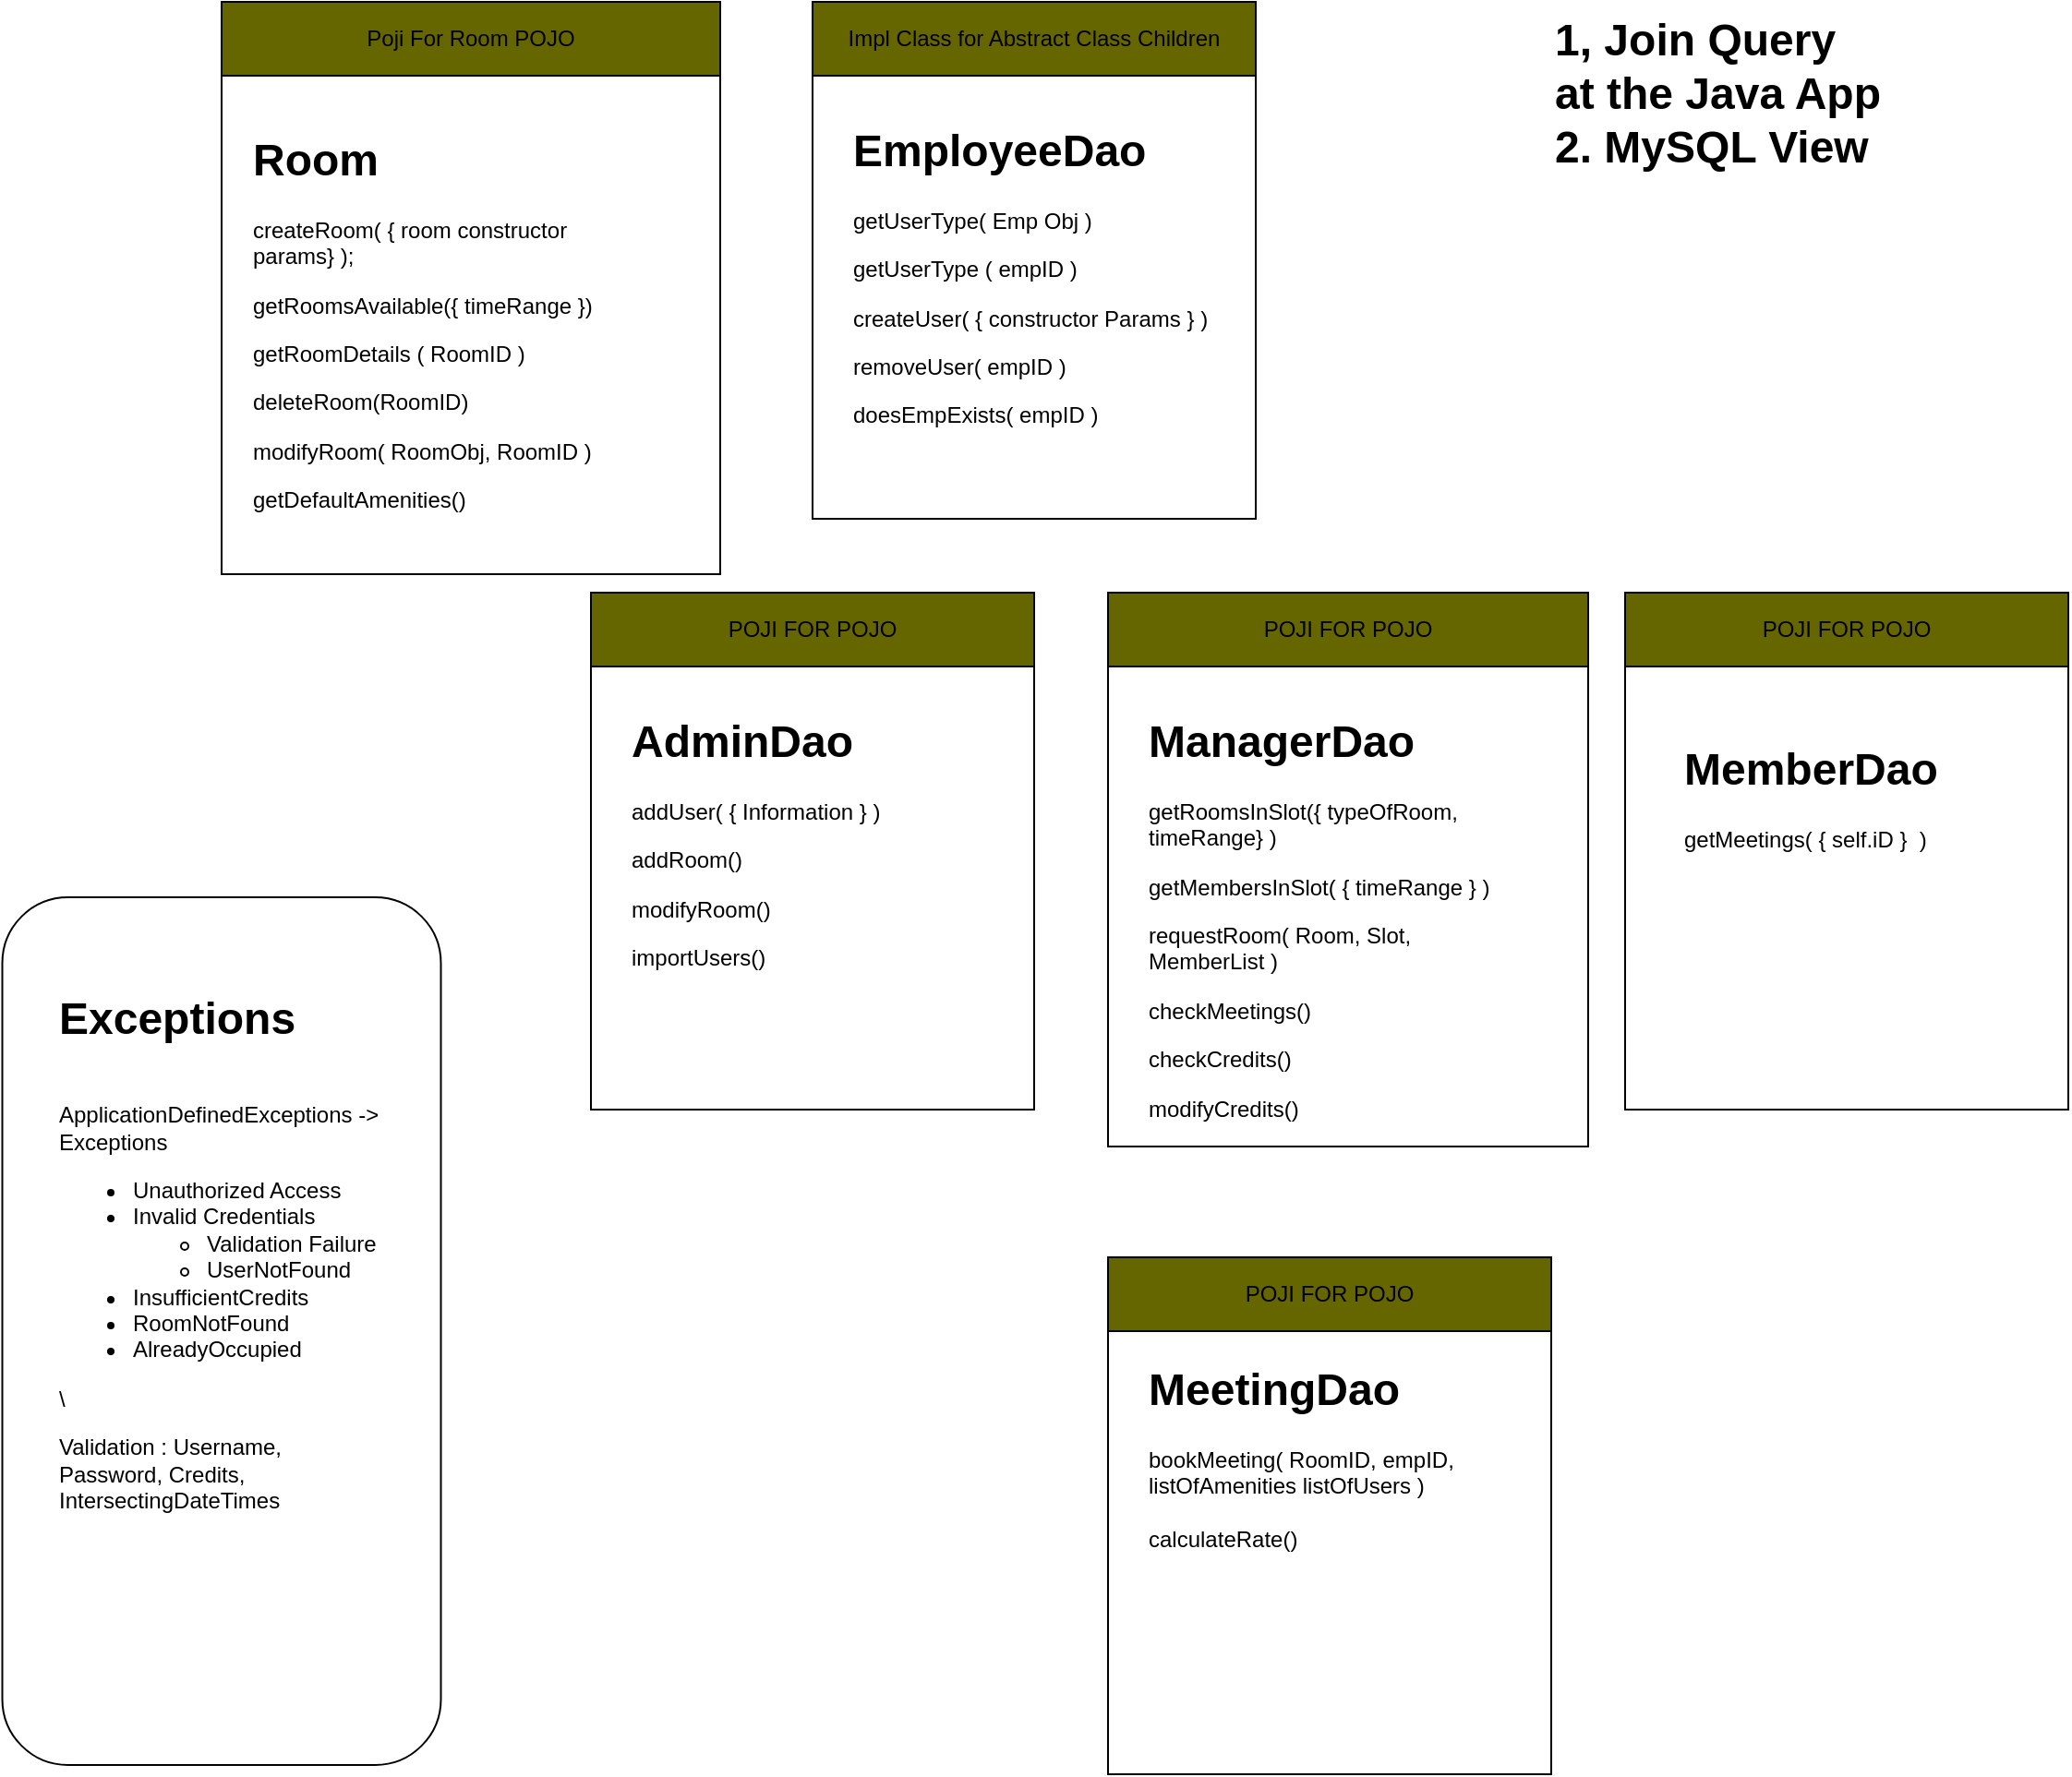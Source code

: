 <mxfile version="24.7.7">
  <diagram name="Page-1" id="VnxqMwNDB-gfd3Vyn0yv">
    <mxGraphModel dx="1638" dy="803" grid="1" gridSize="10" guides="1" tooltips="1" connect="1" arrows="1" fold="1" page="1" pageScale="1" pageWidth="1169" pageHeight="827" math="0" shadow="0">
      <root>
        <mxCell id="0" />
        <mxCell id="1" parent="0" />
        <mxCell id="7o61B-lWUKbeZZ_4rg1I-1" value="" style="whiteSpace=wrap;html=1;aspect=fixed;" parent="1" vertex="1">
          <mxGeometry x="120" y="160" width="270" height="270" as="geometry" />
        </mxCell>
        <mxCell id="7o61B-lWUKbeZZ_4rg1I-2" value="&lt;h1 style=&quot;margin-top: 0px;&quot;&gt;Room&lt;/h1&gt;&lt;p&gt;createRoom( { room constructor params} );&lt;/p&gt;&lt;p&gt;getRoomsAvailable({ timeRange })&lt;/p&gt;&lt;p&gt;getRoomDetails ( RoomID )&lt;/p&gt;&lt;p&gt;deleteRoom(RoomID)&lt;/p&gt;&lt;p&gt;modifyRoom( RoomObj, RoomID )&lt;/p&gt;&lt;p&gt;getDefaultAmenities()&lt;/p&gt;" style="text;html=1;whiteSpace=wrap;overflow=hidden;rounded=0;" parent="1" vertex="1">
          <mxGeometry x="135" y="185" width="210" height="235" as="geometry" />
        </mxCell>
        <mxCell id="7o61B-lWUKbeZZ_4rg1I-3" value="" style="whiteSpace=wrap;html=1;aspect=fixed;" parent="1" vertex="1">
          <mxGeometry x="440" y="160" width="240" height="240" as="geometry" />
        </mxCell>
        <mxCell id="7o61B-lWUKbeZZ_4rg1I-5" value="&lt;h1 style=&quot;margin-top: 0px;&quot;&gt;EmployeeDao&lt;/h1&gt;&lt;p&gt;getUserType( Emp Obj )&lt;/p&gt;&lt;p&gt;getUserType ( empID&amp;nbsp;&lt;span style=&quot;background-color: initial;&quot;&gt;)&lt;/span&gt;&lt;/p&gt;&lt;p&gt;createUser( { constructor Params } )&amp;nbsp;&lt;/p&gt;&lt;p&gt;removeUser( empID )&lt;/p&gt;&lt;p&gt;doesEmpExists( empID )&lt;/p&gt;" style="text;html=1;whiteSpace=wrap;overflow=hidden;rounded=0;" parent="1" vertex="1">
          <mxGeometry x="460" y="180" width="200" height="200" as="geometry" />
        </mxCell>
        <mxCell id="7o61B-lWUKbeZZ_4rg1I-6" value="Poji For Room POJO" style="text;html=1;align=center;verticalAlign=middle;whiteSpace=wrap;rounded=0;fillColor=#666600;strokeColor=#000000;" parent="1" vertex="1">
          <mxGeometry x="120" y="120" width="270" height="40" as="geometry" />
        </mxCell>
        <mxCell id="7o61B-lWUKbeZZ_4rg1I-7" value="Impl Class for Abstract Class Children" style="text;html=1;align=center;verticalAlign=middle;whiteSpace=wrap;rounded=0;fillColor=#666600;strokeColor=#000000;" parent="1" vertex="1">
          <mxGeometry x="440" y="120" width="240" height="40" as="geometry" />
        </mxCell>
        <mxCell id="7o61B-lWUKbeZZ_4rg1I-8" value="" style="whiteSpace=wrap;html=1;aspect=fixed;" parent="1" vertex="1">
          <mxGeometry x="320" y="480" width="240" height="240" as="geometry" />
        </mxCell>
        <mxCell id="7o61B-lWUKbeZZ_4rg1I-9" value="&lt;h1 style=&quot;margin-top: 0px;&quot;&gt;AdminDao&lt;/h1&gt;&lt;p&gt;addUser( { Information } )&lt;/p&gt;&lt;p&gt;addRoom()&lt;/p&gt;&lt;p&gt;modifyRoom()&lt;/p&gt;&lt;p&gt;importUsers()&lt;/p&gt;&lt;p&gt;&lt;br&gt;&lt;/p&gt;" style="text;html=1;whiteSpace=wrap;overflow=hidden;rounded=0;" parent="1" vertex="1">
          <mxGeometry x="340" y="500" width="200" height="200" as="geometry" />
        </mxCell>
        <mxCell id="7o61B-lWUKbeZZ_4rg1I-10" value="POJI FOR POJO" style="text;html=1;align=center;verticalAlign=middle;whiteSpace=wrap;rounded=0;fillColor=#666600;strokeColor=#000000;" parent="1" vertex="1">
          <mxGeometry x="320" y="440" width="240" height="40" as="geometry" />
        </mxCell>
        <mxCell id="7o61B-lWUKbeZZ_4rg1I-11" value="" style="whiteSpace=wrap;html=1;aspect=fixed;" parent="1" vertex="1">
          <mxGeometry x="600" y="480" width="260" height="260" as="geometry" />
        </mxCell>
        <mxCell id="7o61B-lWUKbeZZ_4rg1I-12" value="&lt;h1 style=&quot;margin-top: 0px;&quot;&gt;ManagerDao&lt;/h1&gt;&lt;p&gt;getRoomsInSlot({ typeOfRoom,&amp;nbsp; timeRange} )&amp;nbsp;&lt;/p&gt;&lt;p&gt;getMembersInSlot( { timeRange } )&lt;/p&gt;&lt;p&gt;requestRoom( Room, Slot, MemberList )&lt;/p&gt;&lt;p&gt;checkMeetings()&lt;/p&gt;&lt;p&gt;checkCredits()&lt;/p&gt;&lt;p&gt;modifyCredits()&lt;/p&gt;&lt;p&gt;&lt;br&gt;&lt;/p&gt;" style="text;html=1;whiteSpace=wrap;overflow=hidden;rounded=0;" parent="1" vertex="1">
          <mxGeometry x="620" y="500" width="200" height="230" as="geometry" />
        </mxCell>
        <mxCell id="7o61B-lWUKbeZZ_4rg1I-13" value="POJI FOR POJO" style="text;html=1;align=center;verticalAlign=middle;whiteSpace=wrap;rounded=0;fillColor=#666600;strokeColor=#000000;" parent="1" vertex="1">
          <mxGeometry x="600" y="440" width="260" height="40" as="geometry" />
        </mxCell>
        <mxCell id="7o61B-lWUKbeZZ_4rg1I-15" value="" style="whiteSpace=wrap;html=1;aspect=fixed;" parent="1" vertex="1">
          <mxGeometry x="880" y="480" width="240" height="240" as="geometry" />
        </mxCell>
        <mxCell id="7o61B-lWUKbeZZ_4rg1I-16" value="&lt;h1 style=&quot;margin-top: 0px;&quot;&gt;MemberDao&lt;/h1&gt;&lt;p&gt;getMeetings( { self.iD }&amp;nbsp; )&lt;/p&gt;&lt;p&gt;&lt;br&gt;&lt;/p&gt;&lt;p&gt;&lt;br&gt;&lt;/p&gt;" style="text;html=1;whiteSpace=wrap;overflow=hidden;rounded=0;" parent="1" vertex="1">
          <mxGeometry x="910" y="515" width="200" height="200" as="geometry" />
        </mxCell>
        <mxCell id="7o61B-lWUKbeZZ_4rg1I-17" value="POJI FOR POJO" style="text;html=1;align=center;verticalAlign=middle;whiteSpace=wrap;rounded=0;fillColor=#666600;strokeColor=#000000;" parent="1" vertex="1">
          <mxGeometry x="880" y="440" width="240" height="40" as="geometry" />
        </mxCell>
        <mxCell id="7o61B-lWUKbeZZ_4rg1I-18" value="" style="whiteSpace=wrap;html=1;aspect=fixed;" parent="1" vertex="1">
          <mxGeometry x="600" y="840" width="240" height="240" as="geometry" />
        </mxCell>
        <mxCell id="7o61B-lWUKbeZZ_4rg1I-19" value="&lt;h1 style=&quot;margin-top: 0px;&quot;&gt;MeetingDao&lt;/h1&gt;&lt;div&gt;bookMeeting( RoomID, empID, listOfAmenities listOfUsers )&lt;/div&gt;&lt;div&gt;&lt;br&gt;&lt;/div&gt;&lt;div&gt;calculateRate()&lt;/div&gt;&lt;div&gt;&lt;br&gt;&lt;/div&gt;&lt;div&gt;&lt;br&gt;&lt;/div&gt;" style="text;html=1;whiteSpace=wrap;overflow=hidden;rounded=0;" parent="1" vertex="1">
          <mxGeometry x="620" y="851" width="200" height="200" as="geometry" />
        </mxCell>
        <mxCell id="7o61B-lWUKbeZZ_4rg1I-20" value="POJI FOR POJO" style="text;html=1;align=center;verticalAlign=middle;whiteSpace=wrap;rounded=0;fillColor=#666600;strokeColor=#000000;" parent="1" vertex="1">
          <mxGeometry x="600" y="800" width="240" height="40" as="geometry" />
        </mxCell>
        <mxCell id="7o61B-lWUKbeZZ_4rg1I-28" value="" style="rounded=1;whiteSpace=wrap;html=1;" parent="1" vertex="1">
          <mxGeometry x="1.25" y="605" width="237.5" height="470" as="geometry" />
        </mxCell>
        <mxCell id="7o61B-lWUKbeZZ_4rg1I-27" value="&lt;h1 style=&quot;margin-top: 0px;&quot;&gt;Exceptions&lt;/h1&gt;&lt;div&gt;&lt;br&gt;&lt;/div&gt;&lt;div&gt;ApplicationDefinedExceptions -&amp;gt; Exceptions&lt;/div&gt;&lt;div&gt;&lt;ul&gt;&lt;li&gt;Unauthorized Access&lt;/li&gt;&lt;li&gt;Invalid Credentials&lt;/li&gt;&lt;ul&gt;&lt;li&gt;Validation Failure&lt;/li&gt;&lt;li&gt;UserNotFound&lt;/li&gt;&lt;/ul&gt;&lt;li&gt;InsufficientCredits&lt;/li&gt;&lt;li&gt;RoomNotFound&lt;/li&gt;&lt;li&gt;AlreadyOccupied&lt;/li&gt;&lt;/ul&gt;&lt;/div&gt;&lt;p&gt;\&lt;/p&gt;&lt;p&gt;Validation : Username, Password, Credits, IntersectingDateTimes&lt;/p&gt;&lt;p&gt;&lt;br&gt;&lt;/p&gt;" style="text;html=1;whiteSpace=wrap;overflow=hidden;rounded=0;" parent="1" vertex="1">
          <mxGeometry x="30" y="650" width="180" height="380" as="geometry" />
        </mxCell>
        <mxCell id="0Y_VcxRZBRjfH6uMldP3-6" value="&lt;h1 style=&quot;margin-top: 0px;&quot;&gt;1, Join Query at the Java App 2. MySQL View&amp;nbsp;&lt;/h1&gt;" style="text;html=1;whiteSpace=wrap;overflow=hidden;rounded=0;" vertex="1" parent="1">
          <mxGeometry x="840" y="120" width="180" height="120" as="geometry" />
        </mxCell>
      </root>
    </mxGraphModel>
  </diagram>
</mxfile>
